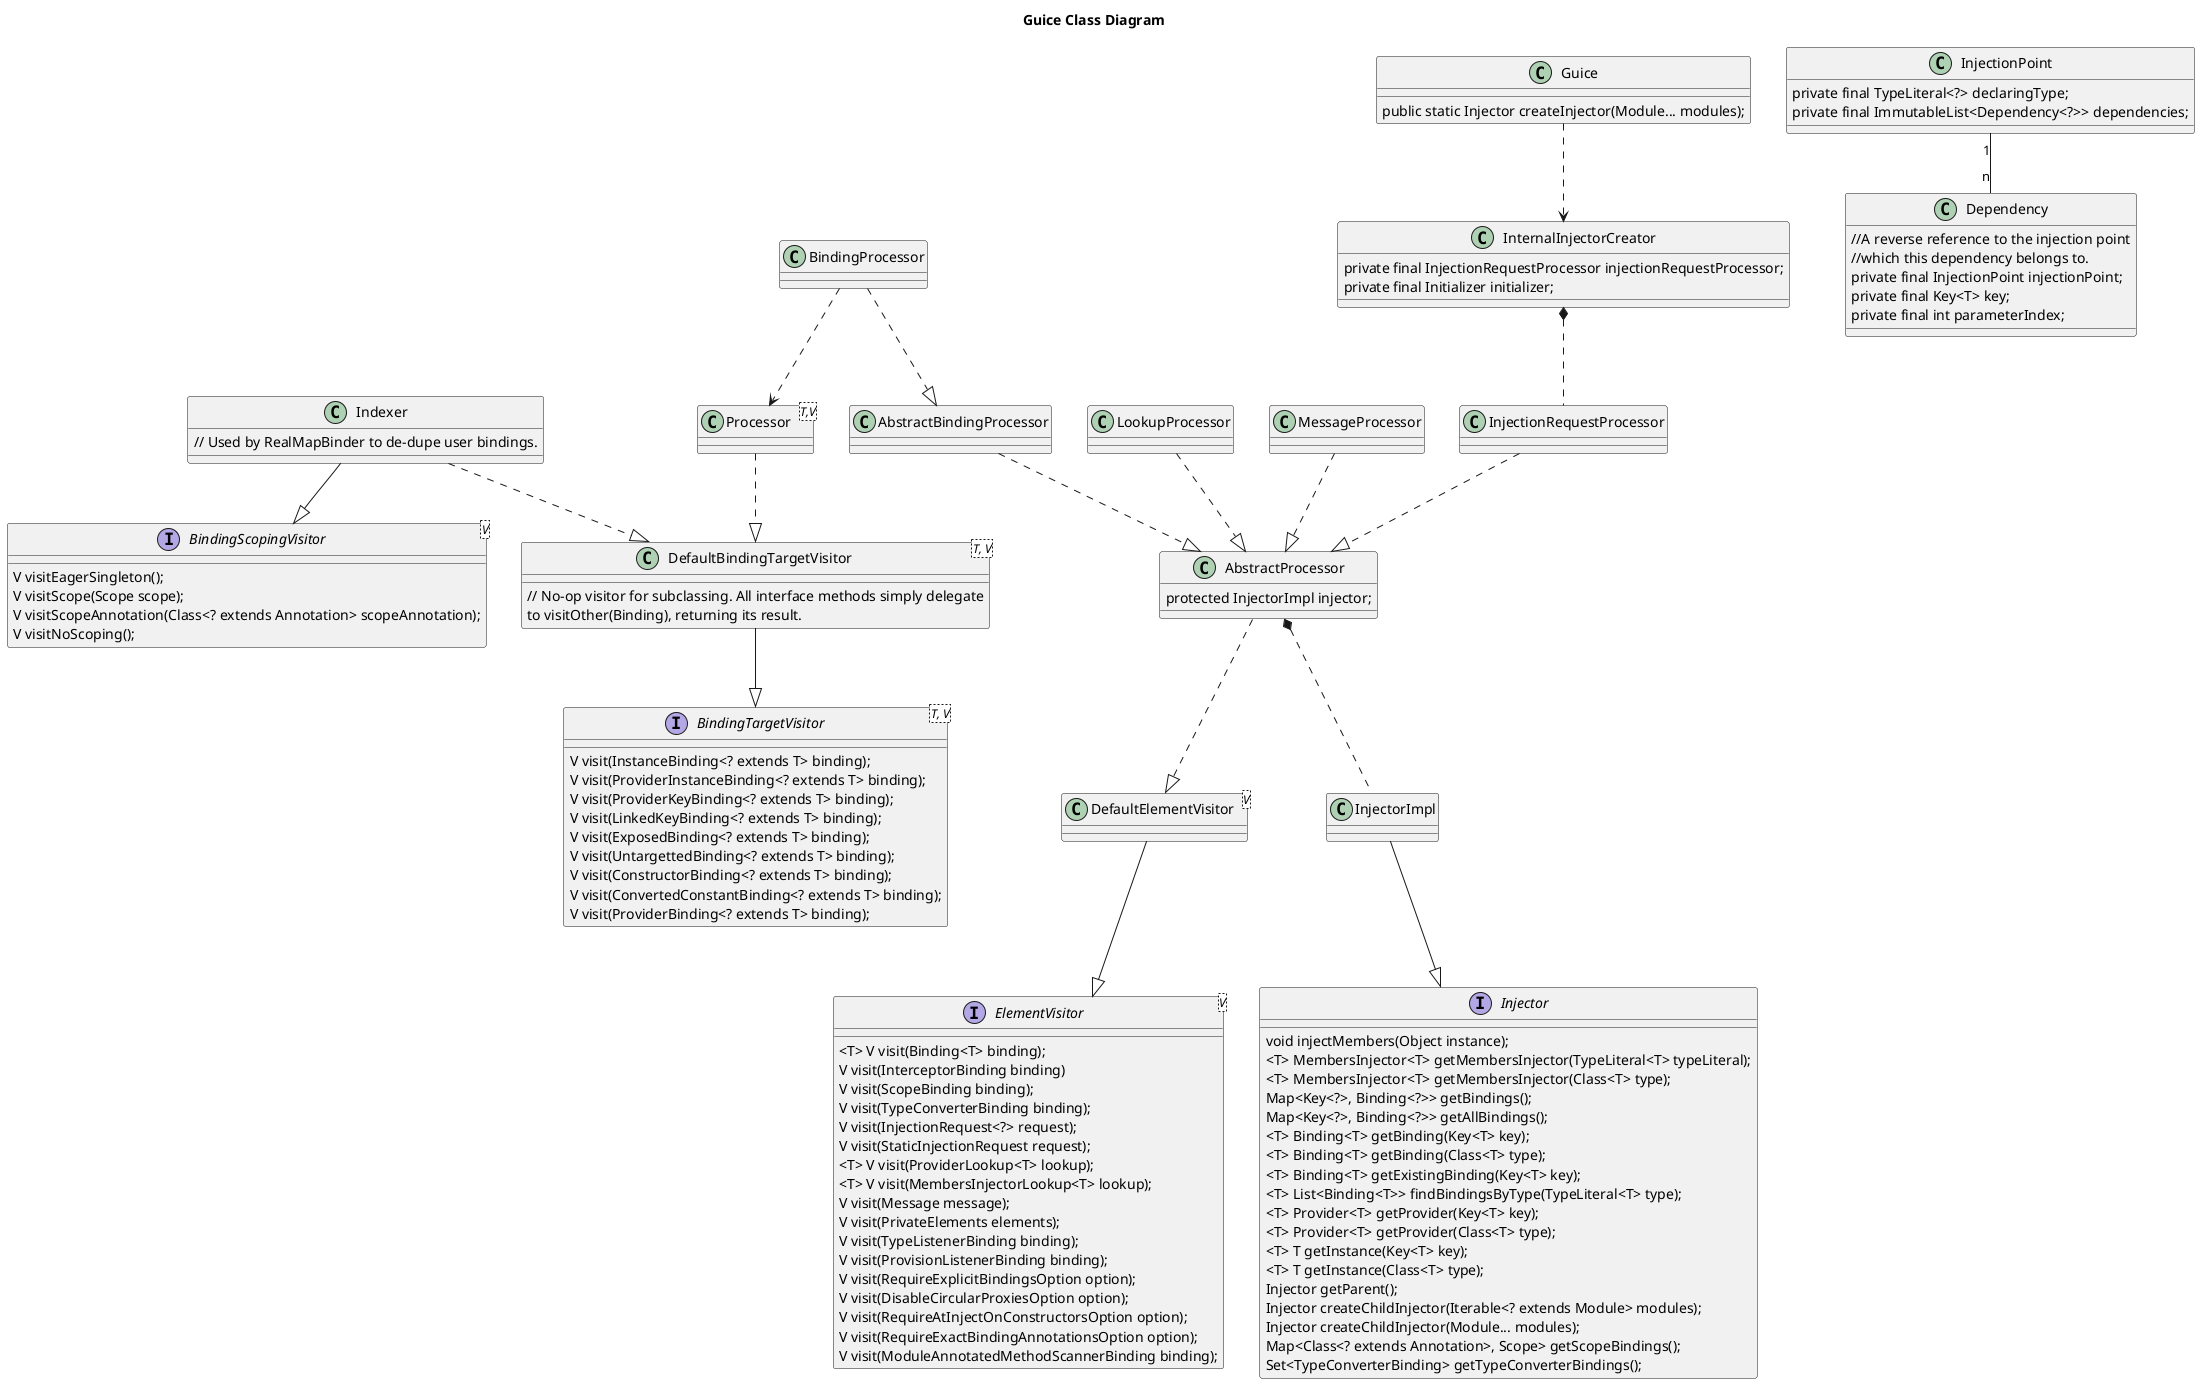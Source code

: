 @startuml

title Guice Class Diagram

interface BindingScopingVisitor<V> {
  V visitEagerSingleton();
  V visitScope(Scope scope);
  V visitScopeAnnotation(Class<? extends Annotation> scopeAnnotation);
  V visitNoScoping();
}

interface BindingTargetVisitor<T, V> {
  V visit(InstanceBinding<? extends T> binding);
  V visit(ProviderInstanceBinding<? extends T> binding);
  V visit(ProviderKeyBinding<? extends T> binding);
  V visit(LinkedKeyBinding<? extends T> binding);
  V visit(ExposedBinding<? extends T> binding);
  V visit(UntargettedBinding<? extends T> binding);
  V visit(ConstructorBinding<? extends T> binding);
  V visit(ConvertedConstantBinding<? extends T> binding);
  V visit(ProviderBinding<? extends T> binding);
}

class DefaultBindingTargetVisitor<T, V> {
	// No-op visitor for subclassing. All interface methods simply delegate\nto visitOther(Binding), returning its result.
}
class Indexer {
	// Used by RealMapBinder to de-dupe user bindings.
}
DefaultBindingTargetVisitor --|> BindingTargetVisitor
Indexer --|> BindingScopingVisitor
Indexer ..|> DefaultBindingTargetVisitor


class BindingProcessor {

}

class AbstractBindingProcessor {

}

class AbstractProcessor {
	protected InjectorImpl injector;
}

class DefaultElementVisitor<V> {

}

interface ElementVisitor<V> {
  <T> V visit(Binding<T> binding);
  V visit(InterceptorBinding binding)
  V visit(ScopeBinding binding);
  V visit(TypeConverterBinding binding);
  V visit(InjectionRequest<?> request);
  V visit(StaticInjectionRequest request);
  <T> V visit(ProviderLookup<T> lookup);
  <T> V visit(MembersInjectorLookup<T> lookup);
  V visit(Message message);
  V visit(PrivateElements elements);
  V visit(TypeListenerBinding binding);
  V visit(ProvisionListenerBinding binding);
  V visit(RequireExplicitBindingsOption option);
  V visit(DisableCircularProxiesOption option);
  V visit(RequireAtInjectOnConstructorsOption option);
  V visit(RequireExactBindingAnnotationsOption option);
  V visit(ModuleAnnotatedMethodScannerBinding binding);


}
BindingProcessor ..|> AbstractBindingProcessor
AbstractBindingProcessor ..|> AbstractProcessor
AbstractProcessor ..|> DefaultElementVisitor
DefaultElementVisitor --|> ElementVisitor


LookupProcessor ..|> AbstractProcessor
MessageProcessor ..|> AbstractProcessor

class Processor<T,V> {
}
Processor ..|> DefaultBindingTargetVisitor
BindingProcessor ..> Processor


interface Injector {
  void injectMembers(Object instance);
  <T> MembersInjector<T> getMembersInjector(TypeLiteral<T> typeLiteral);
  <T> MembersInjector<T> getMembersInjector(Class<T> type);
  Map<Key<?>, Binding<?>> getBindings();
  Map<Key<?>, Binding<?>> getAllBindings();
  <T> Binding<T> getBinding(Key<T> key);
  <T> Binding<T> getBinding(Class<T> type);
  <T> Binding<T> getExistingBinding(Key<T> key);
  <T> List<Binding<T>> findBindingsByType(TypeLiteral<T> type);
  <T> Provider<T> getProvider(Key<T> key);
  <T> Provider<T> getProvider(Class<T> type);
  <T> T getInstance(Key<T> key);
  <T> T getInstance(Class<T> type);
  Injector getParent();
  Injector createChildInjector(Iterable<? extends Module> modules);
  Injector createChildInjector(Module... modules);
  Map<Class<? extends Annotation>, Scope> getScopeBindings();
  Set<TypeConverterBinding> getTypeConverterBindings();
}
InjectorImpl --|> Injector
AbstractProcessor *.. InjectorImpl
InjectionRequestProcessor ..|> AbstractProcessor

class InternalInjectorCreator {
	private final InjectionRequestProcessor injectionRequestProcessor;
    private final Initializer initializer;
}

class Guice {
 	public static Injector createInjector(Module... modules);
}

InternalInjectorCreator *.. InjectionRequestProcessor
Guice ..> InternalInjectorCreator

class InjectionPoint {
	private final TypeLiteral<?> declaringType;
	private final ImmutableList<Dependency<?>> dependencies;
}

class Dependency {
	//A reverse reference to the injection point\n//which this dependency belongs to.
	private final InjectionPoint injectionPoint;
    private final Key<T> key;
    private final int parameterIndex;
}


InjectionPoint "1" -- "n" Dependency


@enduml
